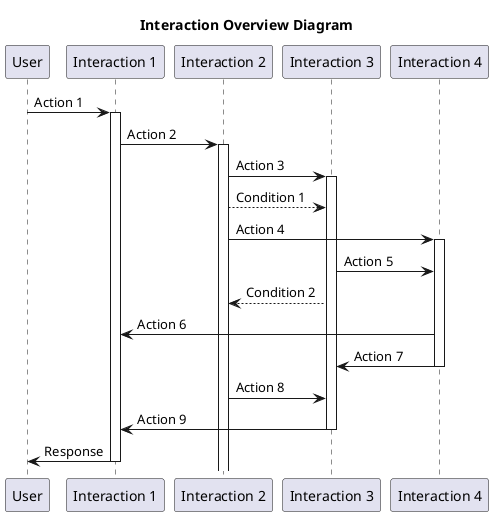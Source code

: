 @startuml
title Interaction Overview Diagram

skinparam linetype ortho

User -> "Interaction 1": Action 1
activate "Interaction 1"
"Interaction 1" -> "Interaction 2": Action 2
activate "Interaction 2"
"Interaction 2" -> "Interaction 3": Action 3
activate "Interaction 3"
"Interaction 2" --> "Interaction 3": Condition 1
"Interaction 2" -> "Interaction 4": Action 4
activate "Interaction 4"
"Interaction 3" -> "Interaction 4": Action 5
"Interaction 3" --> "Interaction 2": Condition 2
"Interaction 4" -> "Interaction 1": Action 6
"Interaction 4" -> "Interaction 3": Action 7
deactivate "Interaction 4"
"Interaction 2" -> "Interaction 3": Action 8
"Interaction 3" -> "Interaction 1": Action 9
deactivate "Interaction 3"
"Interaction 1" -> User: Response
deactivate "Interaction 1"

@enduml
